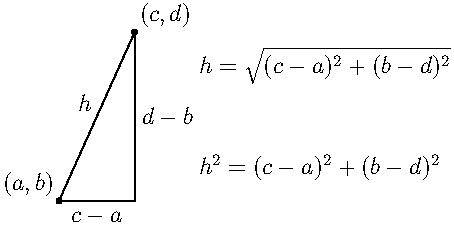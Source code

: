 size(8cm,4cm,IgnoreAspect);
dot("$(a,b)$",(1,1),NW);
dot("$(c,d)$",(3,2),NE);
draw((1,1)--(3,2));
draw((1,1)--(3,1)--(3,2));
label("$h$",(2,1.5),NW);
label("$c-a$",(2,1),S);
label("$d-b$",(3,1.5),E);
label("$h = \sqrt{(c-a)^2 + (b-d)^2}$",(4.5,1.8),E);
label("$h^2 = (c-a)^2 + (b-d)^2$",(4.5,1.2),E);
